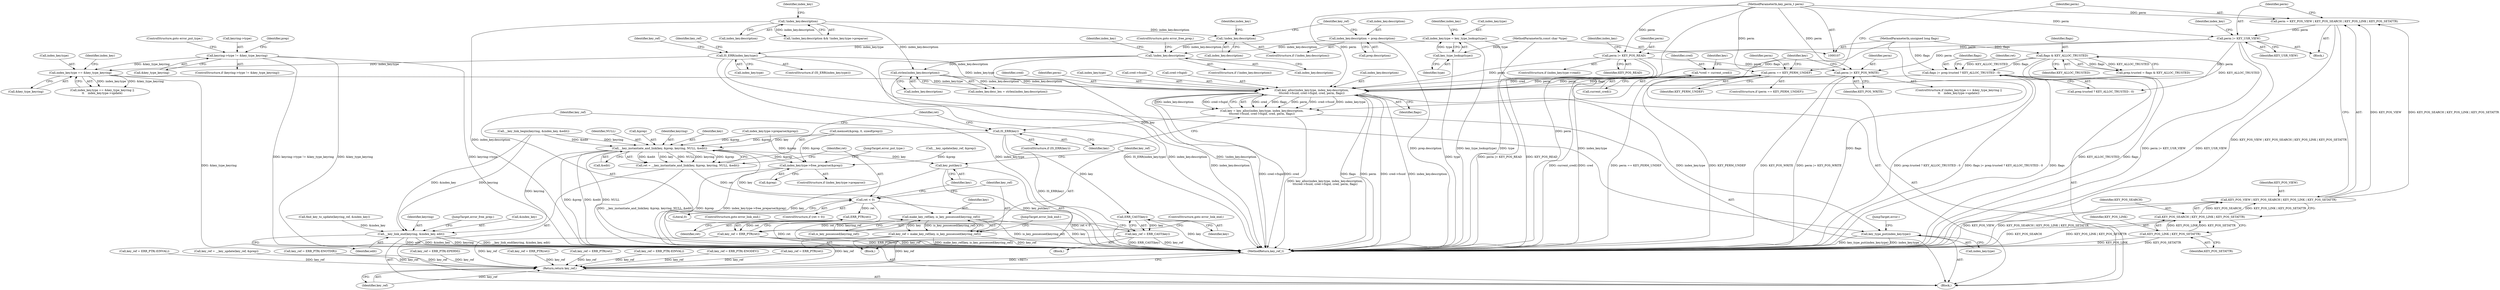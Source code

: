 digraph "0_linux_c06cfb08b88dfbe13be44a69ae2fdc3a7c902d81_2@pointer" {
"1000401" [label="(Call,key_alloc(index_key.type, index_key.description,\n\t\t\tcred->fsuid, cred->fsgid, cred, perm, flags))"];
"1000385" [label="(Call,index_key.type == &key_type_keyring)"];
"1000137" [label="(Call,IS_ERR(index_key.type))"];
"1000130" [label="(Call,index_key.type = key_type_lookup(type))"];
"1000134" [label="(Call,key_type_lookup(type))"];
"1000109" [label="(MethodParameterIn,const char *type)"];
"1000185" [label="(Call,keyring->type != &key_type_keyring)"];
"1000278" [label="(Call,strlen(index_key.description))"];
"1000269" [label="(Call,!index_key.description)"];
"1000252" [label="(Call,!index_key.description)"];
"1000162" [label="(Call,!index_key.description)"];
"1000256" [label="(Call,index_key.description = prep.description)"];
"1000120" [label="(Call,*cred = current_cred())"];
"1000396" [label="(Call,perm |= KEY_POS_WRITE)"];
"1000371" [label="(Call,perm |= KEY_USR_VIEW)"];
"1000362" [label="(Call,perm = KEY_POS_VIEW | KEY_POS_SEARCH | KEY_POS_LINK | KEY_POS_SETATTR)"];
"1000364" [label="(Call,KEY_POS_VIEW | KEY_POS_SEARCH | KEY_POS_LINK | KEY_POS_SETATTR)"];
"1000366" [label="(Call,KEY_POS_SEARCH | KEY_POS_LINK | KEY_POS_SETATTR)"];
"1000368" [label="(Call,KEY_POS_LINK | KEY_POS_SETATTR)"];
"1000113" [label="(MethodParameterIn,key_perm_t perm)"];
"1000380" [label="(Call,perm |= KEY_POS_READ)"];
"1000358" [label="(Call,perm == KEY_PERM_UNDEF)"];
"1000300" [label="(Call,flags |= prep.trusted ? KEY_ALLOC_TRUSTED : 0)"];
"1000221" [label="(Call,flags & KEY_ALLOC_TRUSTED)"];
"1000114" [label="(MethodParameterIn,unsigned long flags)"];
"1000399" [label="(Call,key = key_alloc(index_key.type, index_key.description,\n\t\t\tcred->fsuid, cred->fsgid, cred, perm, flags))"];
"1000418" [label="(Call,IS_ERR(key))"];
"1000423" [label="(Call,ERR_CAST(key))"];
"1000421" [label="(Call,key_ref = ERR_CAST(key))"];
"1000476" [label="(Return,return key_ref;)"];
"1000428" [label="(Call,__key_instantiate_and_link(key, &prep, keyring, NULL, &edit))"];
"1000426" [label="(Call,ret = __key_instantiate_and_link(key, &prep, keyring, NULL, &edit))"];
"1000437" [label="(Call,ret < 0)"];
"1000445" [label="(Call,ERR_PTR(ret))"];
"1000443" [label="(Call,key_ref = ERR_PTR(ret))"];
"1000441" [label="(Call,key_put(key))"];
"1000450" [label="(Call,make_key_ref(key, is_key_possessed(keyring_ref)))"];
"1000448" [label="(Call,key_ref = make_key_ref(key, is_key_possessed(keyring_ref)))"];
"1000455" [label="(Call,__key_link_end(keyring, &index_key, edit))"];
"1000467" [label="(Call,index_key.type->free_preparse(&prep))"];
"1000471" [label="(Call,key_type_put(index_key.type))"];
"1000251" [label="(ControlStructure,if (!index_key.description))"];
"1000363" [label="(Identifier,perm)"];
"1000114" [label="(MethodParameterIn,unsigned long flags)"];
"1000374" [label="(ControlStructure,if (index_key.type->read))"];
"1000386" [label="(Call,index_key.type)"];
"1000371" [label="(Call,perm |= KEY_USR_VIEW)"];
"1000131" [label="(Call,index_key.type)"];
"1000184" [label="(ControlStructure,if (keyring->type != &key_type_keyring))"];
"1000359" [label="(Identifier,perm)"];
"1000370" [label="(Identifier,KEY_POS_SETATTR)"];
"1000439" [label="(Literal,0)"];
"1000470" [label="(JumpTarget,error_put_type:)"];
"1000222" [label="(Identifier,flags)"];
"1000191" [label="(ControlStructure,goto error_put_type;)"];
"1000256" [label="(Call,index_key.description = prep.description)"];
"1000422" [label="(Identifier,key_ref)"];
"1000389" [label="(Call,&key_type_keyring)"];
"1000377" [label="(Identifier,index_key)"];
"1000393" [label="(Identifier,index_key)"];
"1000186" [label="(Call,keyring->type)"];
"1000437" [label="(Call,ret < 0)"];
"1000373" [label="(Identifier,KEY_USR_VIEW)"];
"1000274" [label="(Call,index_key.desc_len = strlen(index_key.description))"];
"1000428" [label="(Call,__key_instantiate_and_link(key, &prep, keyring, NULL, &edit))"];
"1000396" [label="(Call,perm |= KEY_POS_WRITE)"];
"1000258" [label="(Identifier,index_key)"];
"1000419" [label="(Identifier,key)"];
"1000416" [label="(Identifier,flags)"];
"1000252" [label="(Call,!index_key.description)"];
"1000130" [label="(Call,index_key.type = key_type_lookup(type))"];
"1000486" [label="(Call,__key_update(key_ref, &prep))"];
"1000309" [label="(Identifier,ret)"];
"1000380" [label="(Call,perm |= KEY_POS_READ)"];
"1000135" [label="(Identifier,type)"];
"1000357" [label="(ControlStructure,if (perm == KEY_PERM_UNDEF))"];
"1000451" [label="(Identifier,key)"];
"1000122" [label="(Call,current_cred())"];
"1000384" [label="(Call,index_key.type == &key_type_keyring ||\n\t\t    index_key.type->update)"];
"1000420" [label="(Block,)"];
"1000425" [label="(ControlStructure,goto error_link_end;)"];
"1000399" [label="(Call,key = key_alloc(index_key.type, index_key.description,\n\t\t\tcred->fsuid, cred->fsgid, cred, perm, flags))"];
"1000192" [label="(Call,memset(&prep, 0, sizeof(prep)))"];
"1000445" [label="(Call,ERR_PTR(ret))"];
"1000460" [label="(JumpTarget,error_free_prep:)"];
"1000421" [label="(Call,key_ref = ERR_CAST(key))"];
"1000263" [label="(Call,key_ref = ERR_PTR(-EINVAL))"];
"1000137" [label="(Call,IS_ERR(index_key.type))"];
"1000194" [label="(Identifier,prep)"];
"1000441" [label="(Call,key_put(key))"];
"1000362" [label="(Call,perm = KEY_POS_VIEW | KEY_POS_SEARCH | KEY_POS_LINK | KEY_POS_SETATTR)"];
"1000448" [label="(Call,key_ref = make_key_ref(key, is_key_possessed(keyring_ref)))"];
"1000484" [label="(Call,key_ref = __key_update(key_ref, &prep))"];
"1000270" [label="(Call,index_key.description)"];
"1000161" [label="(Call,!index_key.description && !index_key.type->preparse)"];
"1000143" [label="(Identifier,key_ref)"];
"1000385" [label="(Call,index_key.type == &key_type_keyring)"];
"1000408" [label="(Call,cred->fsuid)"];
"1000282" [label="(Call,key_ref = ERR_PTR(-EPERM))"];
"1000126" [label="(Identifier,key)"];
"1000454" [label="(JumpTarget,error_link_end:)"];
"1000476" [label="(Return,return key_ref;)"];
"1000457" [label="(Call,&index_key)"];
"1000438" [label="(Identifier,ret)"];
"1000411" [label="(Call,cred->fsgid)"];
"1000443" [label="(Call,key_ref = ERR_PTR(ret))"];
"1000424" [label="(Identifier,key)"];
"1000372" [label="(Identifier,perm)"];
"1000336" [label="(Call,key_ref = ERR_PTR(ret))"];
"1000434" [label="(Call,&edit)"];
"1000418" [label="(Call,IS_ERR(key))"];
"1000162" [label="(Call,!index_key.description)"];
"1000260" [label="(Call,prep.description)"];
"1000436" [label="(ControlStructure,if (ret < 0))"];
"1000397" [label="(Identifier,perm)"];
"1000417" [label="(ControlStructure,if (IS_ERR(key)))"];
"1000414" [label="(Identifier,cred)"];
"1000477" [label="(Identifier,key_ref)"];
"1000278" [label="(Call,strlen(index_key.description))"];
"1000269" [label="(Call,!index_key.description)"];
"1000300" [label="(Call,flags |= prep.trusted ? KEY_ALLOC_TRUSTED : 0)"];
"1000367" [label="(Identifier,KEY_POS_SEARCH)"];
"1000455" [label="(Call,__key_link_end(keyring, &index_key, edit))"];
"1000475" [label="(JumpTarget,error:)"];
"1000467" [label="(Call,index_key.type->free_preparse(&prep))"];
"1000369" [label="(Identifier,KEY_POS_LINK)"];
"1000302" [label="(Call,prep.trusted ? KEY_ALLOC_TRUSTED : 0)"];
"1000433" [label="(Identifier,NULL)"];
"1000121" [label="(Identifier,cred)"];
"1000382" [label="(Identifier,KEY_POS_READ)"];
"1000368" [label="(Call,KEY_POS_LINK | KEY_POS_SETATTR)"];
"1000350" [label="(Call,find_key_to_update(keyring_ref, &index_key))"];
"1000120" [label="(Call,*cred = current_cred())"];
"1000276" [label="(Identifier,index_key)"];
"1000310" [label="(Call,__key_link_begin(keyring, &index_key, &edit))"];
"1000185" [label="(Call,keyring->type != &key_type_keyring)"];
"1000361" [label="(Block,)"];
"1000358" [label="(Call,perm == KEY_PERM_UNDEF)"];
"1000149" [label="(Identifier,key_ref)"];
"1000142" [label="(Call,key_ref = ERR_PTR(-ENODEV))"];
"1000456" [label="(Identifier,keyring)"];
"1000401" [label="(Call,key_alloc(index_key.type, index_key.description,\n\t\t\tcred->fsuid, cred->fsgid, cred, perm, flags))"];
"1000423" [label="(Call,ERR_CAST(key))"];
"1000447" [label="(ControlStructure,goto error_link_end;)"];
"1000169" [label="(Identifier,index_key)"];
"1000134" [label="(Call,key_type_lookup(type))"];
"1000446" [label="(Identifier,ret)"];
"1000405" [label="(Call,index_key.description)"];
"1000398" [label="(Identifier,KEY_POS_WRITE)"];
"1000221" [label="(Call,flags & KEY_ALLOC_TRUSTED)"];
"1000472" [label="(Call,index_key.type)"];
"1000148" [label="(Call,key_ref = ERR_PTR(-EINVAL))"];
"1000268" [label="(ControlStructure,if (!index_key.description))"];
"1000238" [label="(Call,index_key.type->preparse(&prep))"];
"1000246" [label="(Call,key_ref = ERR_PTR(ret))"];
"1000415" [label="(Identifier,perm)"];
"1000387" [label="(Identifier,index_key)"];
"1000442" [label="(Identifier,key)"];
"1000139" [label="(Identifier,index_key)"];
"1000381" [label="(Identifier,perm)"];
"1000257" [label="(Call,index_key.description)"];
"1000113" [label="(MethodParameterIn,key_perm_t perm)"];
"1000136" [label="(ControlStructure,if (IS_ERR(index_key.type)))"];
"1000402" [label="(Call,index_key.type)"];
"1000273" [label="(ControlStructure,goto error_free_prep;)"];
"1000179" [label="(Call,key_ref = ERR_PTR(-ENOTDIR))"];
"1000301" [label="(Identifier,flags)"];
"1000279" [label="(Call,index_key.description)"];
"1000491" [label="(MethodReturn,key_ref_t)"];
"1000471" [label="(Call,key_type_put(index_key.type))"];
"1000163" [label="(Call,index_key.description)"];
"1000264" [label="(Identifier,key_ref)"];
"1000223" [label="(Identifier,KEY_ALLOC_TRUSTED)"];
"1000138" [label="(Call,index_key.type)"];
"1000450" [label="(Call,make_key_ref(key, is_key_possessed(keyring_ref)))"];
"1000383" [label="(ControlStructure,if (index_key.type == &key_type_keyring ||\n\t\t    index_key.type->update))"];
"1000468" [label="(Call,&prep)"];
"1000364" [label="(Call,KEY_POS_VIEW | KEY_POS_SEARCH | KEY_POS_LINK | KEY_POS_SETATTR)"];
"1000360" [label="(Identifier,KEY_PERM_UNDEF)"];
"1000461" [label="(ControlStructure,if (index_key.type->preparse))"];
"1000444" [label="(Identifier,key_ref)"];
"1000253" [label="(Call,index_key.description)"];
"1000452" [label="(Call,is_key_possessed(keyring_ref))"];
"1000366" [label="(Call,KEY_POS_SEARCH | KEY_POS_LINK | KEY_POS_SETATTR)"];
"1000427" [label="(Identifier,ret)"];
"1000109" [label="(MethodParameterIn,const char *type)"];
"1000400" [label="(Identifier,key)"];
"1000321" [label="(Call,key_ref = ERR_PTR(ret))"];
"1000365" [label="(Identifier,KEY_POS_VIEW)"];
"1000440" [label="(Block,)"];
"1000426" [label="(Call,ret = __key_instantiate_and_link(key, &prep, keyring, NULL, &edit))"];
"1000115" [label="(Block,)"];
"1000430" [label="(Call,&prep)"];
"1000189" [label="(Call,&key_type_keyring)"];
"1000217" [label="(Call,prep.trusted = flags & KEY_ALLOC_TRUSTED)"];
"1000449" [label="(Identifier,key_ref)"];
"1000459" [label="(Identifier,edit)"];
"1000432" [label="(Identifier,keyring)"];
"1000429" [label="(Identifier,key)"];
"1000401" -> "1000399"  [label="AST: "];
"1000401" -> "1000416"  [label="CFG: "];
"1000402" -> "1000401"  [label="AST: "];
"1000405" -> "1000401"  [label="AST: "];
"1000408" -> "1000401"  [label="AST: "];
"1000411" -> "1000401"  [label="AST: "];
"1000414" -> "1000401"  [label="AST: "];
"1000415" -> "1000401"  [label="AST: "];
"1000416" -> "1000401"  [label="AST: "];
"1000399" -> "1000401"  [label="CFG: "];
"1000401" -> "1000491"  [label="DDG: index_key.description"];
"1000401" -> "1000491"  [label="DDG: cred->fsgid"];
"1000401" -> "1000491"  [label="DDG: cred->fsuid"];
"1000401" -> "1000491"  [label="DDG: cred"];
"1000401" -> "1000491"  [label="DDG: flags"];
"1000401" -> "1000491"  [label="DDG: perm"];
"1000401" -> "1000399"  [label="DDG: cred"];
"1000401" -> "1000399"  [label="DDG: flags"];
"1000401" -> "1000399"  [label="DDG: perm"];
"1000401" -> "1000399"  [label="DDG: cred->fsuid"];
"1000401" -> "1000399"  [label="DDG: index_key.type"];
"1000401" -> "1000399"  [label="DDG: index_key.description"];
"1000401" -> "1000399"  [label="DDG: cred->fsgid"];
"1000385" -> "1000401"  [label="DDG: index_key.type"];
"1000137" -> "1000401"  [label="DDG: index_key.type"];
"1000278" -> "1000401"  [label="DDG: index_key.description"];
"1000120" -> "1000401"  [label="DDG: cred"];
"1000396" -> "1000401"  [label="DDG: perm"];
"1000371" -> "1000401"  [label="DDG: perm"];
"1000380" -> "1000401"  [label="DDG: perm"];
"1000358" -> "1000401"  [label="DDG: perm"];
"1000113" -> "1000401"  [label="DDG: perm"];
"1000300" -> "1000401"  [label="DDG: flags"];
"1000114" -> "1000401"  [label="DDG: flags"];
"1000401" -> "1000471"  [label="DDG: index_key.type"];
"1000385" -> "1000384"  [label="AST: "];
"1000385" -> "1000389"  [label="CFG: "];
"1000386" -> "1000385"  [label="AST: "];
"1000389" -> "1000385"  [label="AST: "];
"1000393" -> "1000385"  [label="CFG: "];
"1000384" -> "1000385"  [label="CFG: "];
"1000385" -> "1000491"  [label="DDG: &key_type_keyring"];
"1000385" -> "1000384"  [label="DDG: index_key.type"];
"1000385" -> "1000384"  [label="DDG: &key_type_keyring"];
"1000137" -> "1000385"  [label="DDG: index_key.type"];
"1000185" -> "1000385"  [label="DDG: &key_type_keyring"];
"1000137" -> "1000136"  [label="AST: "];
"1000137" -> "1000138"  [label="CFG: "];
"1000138" -> "1000137"  [label="AST: "];
"1000143" -> "1000137"  [label="CFG: "];
"1000149" -> "1000137"  [label="CFG: "];
"1000137" -> "1000491"  [label="DDG: index_key.type"];
"1000137" -> "1000491"  [label="DDG: IS_ERR(index_key.type)"];
"1000130" -> "1000137"  [label="DDG: index_key.type"];
"1000137" -> "1000471"  [label="DDG: index_key.type"];
"1000130" -> "1000115"  [label="AST: "];
"1000130" -> "1000134"  [label="CFG: "];
"1000131" -> "1000130"  [label="AST: "];
"1000134" -> "1000130"  [label="AST: "];
"1000139" -> "1000130"  [label="CFG: "];
"1000130" -> "1000491"  [label="DDG: key_type_lookup(type)"];
"1000134" -> "1000130"  [label="DDG: type"];
"1000134" -> "1000135"  [label="CFG: "];
"1000135" -> "1000134"  [label="AST: "];
"1000134" -> "1000491"  [label="DDG: type"];
"1000109" -> "1000134"  [label="DDG: type"];
"1000109" -> "1000107"  [label="AST: "];
"1000109" -> "1000491"  [label="DDG: type"];
"1000185" -> "1000184"  [label="AST: "];
"1000185" -> "1000189"  [label="CFG: "];
"1000186" -> "1000185"  [label="AST: "];
"1000189" -> "1000185"  [label="AST: "];
"1000191" -> "1000185"  [label="CFG: "];
"1000194" -> "1000185"  [label="CFG: "];
"1000185" -> "1000491"  [label="DDG: keyring->type"];
"1000185" -> "1000491"  [label="DDG: keyring->type != &key_type_keyring"];
"1000185" -> "1000491"  [label="DDG: &key_type_keyring"];
"1000278" -> "1000274"  [label="AST: "];
"1000278" -> "1000279"  [label="CFG: "];
"1000279" -> "1000278"  [label="AST: "];
"1000274" -> "1000278"  [label="CFG: "];
"1000278" -> "1000491"  [label="DDG: index_key.description"];
"1000278" -> "1000274"  [label="DDG: index_key.description"];
"1000269" -> "1000278"  [label="DDG: index_key.description"];
"1000162" -> "1000278"  [label="DDG: index_key.description"];
"1000269" -> "1000268"  [label="AST: "];
"1000269" -> "1000270"  [label="CFG: "];
"1000270" -> "1000269"  [label="AST: "];
"1000273" -> "1000269"  [label="CFG: "];
"1000276" -> "1000269"  [label="CFG: "];
"1000269" -> "1000491"  [label="DDG: !index_key.description"];
"1000269" -> "1000491"  [label="DDG: index_key.description"];
"1000252" -> "1000269"  [label="DDG: index_key.description"];
"1000256" -> "1000269"  [label="DDG: index_key.description"];
"1000252" -> "1000251"  [label="AST: "];
"1000252" -> "1000253"  [label="CFG: "];
"1000253" -> "1000252"  [label="AST: "];
"1000258" -> "1000252"  [label="CFG: "];
"1000264" -> "1000252"  [label="CFG: "];
"1000162" -> "1000252"  [label="DDG: index_key.description"];
"1000162" -> "1000161"  [label="AST: "];
"1000162" -> "1000163"  [label="CFG: "];
"1000163" -> "1000162"  [label="AST: "];
"1000169" -> "1000162"  [label="CFG: "];
"1000161" -> "1000162"  [label="CFG: "];
"1000162" -> "1000491"  [label="DDG: index_key.description"];
"1000162" -> "1000161"  [label="DDG: index_key.description"];
"1000256" -> "1000251"  [label="AST: "];
"1000256" -> "1000260"  [label="CFG: "];
"1000257" -> "1000256"  [label="AST: "];
"1000260" -> "1000256"  [label="AST: "];
"1000264" -> "1000256"  [label="CFG: "];
"1000256" -> "1000491"  [label="DDG: prep.description"];
"1000120" -> "1000115"  [label="AST: "];
"1000120" -> "1000122"  [label="CFG: "];
"1000121" -> "1000120"  [label="AST: "];
"1000122" -> "1000120"  [label="AST: "];
"1000126" -> "1000120"  [label="CFG: "];
"1000120" -> "1000491"  [label="DDG: cred"];
"1000120" -> "1000491"  [label="DDG: current_cred()"];
"1000396" -> "1000383"  [label="AST: "];
"1000396" -> "1000398"  [label="CFG: "];
"1000397" -> "1000396"  [label="AST: "];
"1000398" -> "1000396"  [label="AST: "];
"1000400" -> "1000396"  [label="CFG: "];
"1000396" -> "1000491"  [label="DDG: perm |= KEY_POS_WRITE"];
"1000396" -> "1000491"  [label="DDG: KEY_POS_WRITE"];
"1000371" -> "1000396"  [label="DDG: perm"];
"1000380" -> "1000396"  [label="DDG: perm"];
"1000113" -> "1000396"  [label="DDG: perm"];
"1000371" -> "1000361"  [label="AST: "];
"1000371" -> "1000373"  [label="CFG: "];
"1000372" -> "1000371"  [label="AST: "];
"1000373" -> "1000371"  [label="AST: "];
"1000377" -> "1000371"  [label="CFG: "];
"1000371" -> "1000491"  [label="DDG: KEY_USR_VIEW"];
"1000371" -> "1000491"  [label="DDG: perm |= KEY_USR_VIEW"];
"1000362" -> "1000371"  [label="DDG: perm"];
"1000113" -> "1000371"  [label="DDG: perm"];
"1000371" -> "1000380"  [label="DDG: perm"];
"1000362" -> "1000361"  [label="AST: "];
"1000362" -> "1000364"  [label="CFG: "];
"1000363" -> "1000362"  [label="AST: "];
"1000364" -> "1000362"  [label="AST: "];
"1000372" -> "1000362"  [label="CFG: "];
"1000362" -> "1000491"  [label="DDG: KEY_POS_VIEW | KEY_POS_SEARCH | KEY_POS_LINK | KEY_POS_SETATTR"];
"1000364" -> "1000362"  [label="DDG: KEY_POS_VIEW"];
"1000364" -> "1000362"  [label="DDG: KEY_POS_SEARCH | KEY_POS_LINK | KEY_POS_SETATTR"];
"1000113" -> "1000362"  [label="DDG: perm"];
"1000364" -> "1000366"  [label="CFG: "];
"1000365" -> "1000364"  [label="AST: "];
"1000366" -> "1000364"  [label="AST: "];
"1000364" -> "1000491"  [label="DDG: KEY_POS_VIEW"];
"1000364" -> "1000491"  [label="DDG: KEY_POS_SEARCH | KEY_POS_LINK | KEY_POS_SETATTR"];
"1000366" -> "1000364"  [label="DDG: KEY_POS_SEARCH"];
"1000366" -> "1000364"  [label="DDG: KEY_POS_LINK | KEY_POS_SETATTR"];
"1000366" -> "1000368"  [label="CFG: "];
"1000367" -> "1000366"  [label="AST: "];
"1000368" -> "1000366"  [label="AST: "];
"1000366" -> "1000491"  [label="DDG: KEY_POS_LINK | KEY_POS_SETATTR"];
"1000366" -> "1000491"  [label="DDG: KEY_POS_SEARCH"];
"1000368" -> "1000366"  [label="DDG: KEY_POS_LINK"];
"1000368" -> "1000366"  [label="DDG: KEY_POS_SETATTR"];
"1000368" -> "1000370"  [label="CFG: "];
"1000369" -> "1000368"  [label="AST: "];
"1000370" -> "1000368"  [label="AST: "];
"1000368" -> "1000491"  [label="DDG: KEY_POS_LINK"];
"1000368" -> "1000491"  [label="DDG: KEY_POS_SETATTR"];
"1000113" -> "1000107"  [label="AST: "];
"1000113" -> "1000491"  [label="DDG: perm"];
"1000113" -> "1000358"  [label="DDG: perm"];
"1000113" -> "1000380"  [label="DDG: perm"];
"1000380" -> "1000374"  [label="AST: "];
"1000380" -> "1000382"  [label="CFG: "];
"1000381" -> "1000380"  [label="AST: "];
"1000382" -> "1000380"  [label="AST: "];
"1000387" -> "1000380"  [label="CFG: "];
"1000380" -> "1000491"  [label="DDG: perm |= KEY_POS_READ"];
"1000380" -> "1000491"  [label="DDG: KEY_POS_READ"];
"1000358" -> "1000357"  [label="AST: "];
"1000358" -> "1000360"  [label="CFG: "];
"1000359" -> "1000358"  [label="AST: "];
"1000360" -> "1000358"  [label="AST: "];
"1000363" -> "1000358"  [label="CFG: "];
"1000400" -> "1000358"  [label="CFG: "];
"1000358" -> "1000491"  [label="DDG: perm == KEY_PERM_UNDEF"];
"1000358" -> "1000491"  [label="DDG: KEY_PERM_UNDEF"];
"1000300" -> "1000115"  [label="AST: "];
"1000300" -> "1000302"  [label="CFG: "];
"1000301" -> "1000300"  [label="AST: "];
"1000302" -> "1000300"  [label="AST: "];
"1000309" -> "1000300"  [label="CFG: "];
"1000300" -> "1000491"  [label="DDG: flags"];
"1000300" -> "1000491"  [label="DDG: prep.trusted ? KEY_ALLOC_TRUSTED : 0"];
"1000300" -> "1000491"  [label="DDG: flags |= prep.trusted ? KEY_ALLOC_TRUSTED : 0"];
"1000221" -> "1000300"  [label="DDG: flags"];
"1000221" -> "1000300"  [label="DDG: KEY_ALLOC_TRUSTED"];
"1000114" -> "1000300"  [label="DDG: flags"];
"1000221" -> "1000217"  [label="AST: "];
"1000221" -> "1000223"  [label="CFG: "];
"1000222" -> "1000221"  [label="AST: "];
"1000223" -> "1000221"  [label="AST: "];
"1000217" -> "1000221"  [label="CFG: "];
"1000221" -> "1000491"  [label="DDG: KEY_ALLOC_TRUSTED"];
"1000221" -> "1000491"  [label="DDG: flags"];
"1000221" -> "1000217"  [label="DDG: flags"];
"1000221" -> "1000217"  [label="DDG: KEY_ALLOC_TRUSTED"];
"1000114" -> "1000221"  [label="DDG: flags"];
"1000221" -> "1000302"  [label="DDG: KEY_ALLOC_TRUSTED"];
"1000114" -> "1000107"  [label="AST: "];
"1000114" -> "1000491"  [label="DDG: flags"];
"1000399" -> "1000115"  [label="AST: "];
"1000400" -> "1000399"  [label="AST: "];
"1000419" -> "1000399"  [label="CFG: "];
"1000399" -> "1000491"  [label="DDG: key_alloc(index_key.type, index_key.description,\n\t\t\tcred->fsuid, cred->fsgid, cred, perm, flags)"];
"1000399" -> "1000418"  [label="DDG: key"];
"1000418" -> "1000417"  [label="AST: "];
"1000418" -> "1000419"  [label="CFG: "];
"1000419" -> "1000418"  [label="AST: "];
"1000422" -> "1000418"  [label="CFG: "];
"1000427" -> "1000418"  [label="CFG: "];
"1000418" -> "1000491"  [label="DDG: IS_ERR(key)"];
"1000418" -> "1000423"  [label="DDG: key"];
"1000418" -> "1000428"  [label="DDG: key"];
"1000423" -> "1000421"  [label="AST: "];
"1000423" -> "1000424"  [label="CFG: "];
"1000424" -> "1000423"  [label="AST: "];
"1000421" -> "1000423"  [label="CFG: "];
"1000423" -> "1000491"  [label="DDG: key"];
"1000423" -> "1000421"  [label="DDG: key"];
"1000421" -> "1000420"  [label="AST: "];
"1000422" -> "1000421"  [label="AST: "];
"1000425" -> "1000421"  [label="CFG: "];
"1000421" -> "1000491"  [label="DDG: ERR_CAST(key)"];
"1000421" -> "1000491"  [label="DDG: key_ref"];
"1000421" -> "1000476"  [label="DDG: key_ref"];
"1000476" -> "1000115"  [label="AST: "];
"1000476" -> "1000477"  [label="CFG: "];
"1000477" -> "1000476"  [label="AST: "];
"1000491" -> "1000476"  [label="CFG: "];
"1000476" -> "1000491"  [label="DDG: <RET>"];
"1000477" -> "1000476"  [label="DDG: key_ref"];
"1000321" -> "1000476"  [label="DDG: key_ref"];
"1000142" -> "1000476"  [label="DDG: key_ref"];
"1000282" -> "1000476"  [label="DDG: key_ref"];
"1000336" -> "1000476"  [label="DDG: key_ref"];
"1000263" -> "1000476"  [label="DDG: key_ref"];
"1000179" -> "1000476"  [label="DDG: key_ref"];
"1000448" -> "1000476"  [label="DDG: key_ref"];
"1000148" -> "1000476"  [label="DDG: key_ref"];
"1000484" -> "1000476"  [label="DDG: key_ref"];
"1000443" -> "1000476"  [label="DDG: key_ref"];
"1000246" -> "1000476"  [label="DDG: key_ref"];
"1000428" -> "1000426"  [label="AST: "];
"1000428" -> "1000434"  [label="CFG: "];
"1000429" -> "1000428"  [label="AST: "];
"1000430" -> "1000428"  [label="AST: "];
"1000432" -> "1000428"  [label="AST: "];
"1000433" -> "1000428"  [label="AST: "];
"1000434" -> "1000428"  [label="AST: "];
"1000426" -> "1000428"  [label="CFG: "];
"1000428" -> "1000491"  [label="DDG: &edit"];
"1000428" -> "1000491"  [label="DDG: NULL"];
"1000428" -> "1000491"  [label="DDG: &prep"];
"1000428" -> "1000426"  [label="DDG: &edit"];
"1000428" -> "1000426"  [label="DDG: key"];
"1000428" -> "1000426"  [label="DDG: NULL"];
"1000428" -> "1000426"  [label="DDG: keyring"];
"1000428" -> "1000426"  [label="DDG: &prep"];
"1000238" -> "1000428"  [label="DDG: &prep"];
"1000192" -> "1000428"  [label="DDG: &prep"];
"1000310" -> "1000428"  [label="DDG: keyring"];
"1000310" -> "1000428"  [label="DDG: &edit"];
"1000428" -> "1000441"  [label="DDG: key"];
"1000428" -> "1000450"  [label="DDG: key"];
"1000428" -> "1000455"  [label="DDG: keyring"];
"1000428" -> "1000467"  [label="DDG: &prep"];
"1000426" -> "1000115"  [label="AST: "];
"1000427" -> "1000426"  [label="AST: "];
"1000438" -> "1000426"  [label="CFG: "];
"1000426" -> "1000491"  [label="DDG: __key_instantiate_and_link(key, &prep, keyring, NULL, &edit)"];
"1000426" -> "1000437"  [label="DDG: ret"];
"1000437" -> "1000436"  [label="AST: "];
"1000437" -> "1000439"  [label="CFG: "];
"1000438" -> "1000437"  [label="AST: "];
"1000439" -> "1000437"  [label="AST: "];
"1000442" -> "1000437"  [label="CFG: "];
"1000449" -> "1000437"  [label="CFG: "];
"1000437" -> "1000491"  [label="DDG: ret < 0"];
"1000437" -> "1000491"  [label="DDG: ret"];
"1000437" -> "1000445"  [label="DDG: ret"];
"1000445" -> "1000443"  [label="AST: "];
"1000445" -> "1000446"  [label="CFG: "];
"1000446" -> "1000445"  [label="AST: "];
"1000443" -> "1000445"  [label="CFG: "];
"1000445" -> "1000491"  [label="DDG: ret"];
"1000445" -> "1000443"  [label="DDG: ret"];
"1000443" -> "1000440"  [label="AST: "];
"1000444" -> "1000443"  [label="AST: "];
"1000447" -> "1000443"  [label="CFG: "];
"1000443" -> "1000491"  [label="DDG: ERR_PTR(ret)"];
"1000443" -> "1000491"  [label="DDG: key_ref"];
"1000441" -> "1000440"  [label="AST: "];
"1000441" -> "1000442"  [label="CFG: "];
"1000442" -> "1000441"  [label="AST: "];
"1000444" -> "1000441"  [label="CFG: "];
"1000441" -> "1000491"  [label="DDG: key"];
"1000441" -> "1000491"  [label="DDG: key_put(key)"];
"1000450" -> "1000448"  [label="AST: "];
"1000450" -> "1000452"  [label="CFG: "];
"1000451" -> "1000450"  [label="AST: "];
"1000452" -> "1000450"  [label="AST: "];
"1000448" -> "1000450"  [label="CFG: "];
"1000450" -> "1000491"  [label="DDG: is_key_possessed(keyring_ref)"];
"1000450" -> "1000491"  [label="DDG: key"];
"1000450" -> "1000448"  [label="DDG: key"];
"1000450" -> "1000448"  [label="DDG: is_key_possessed(keyring_ref)"];
"1000452" -> "1000450"  [label="DDG: keyring_ref"];
"1000448" -> "1000115"  [label="AST: "];
"1000449" -> "1000448"  [label="AST: "];
"1000454" -> "1000448"  [label="CFG: "];
"1000448" -> "1000491"  [label="DDG: make_key_ref(key, is_key_possessed(keyring_ref))"];
"1000448" -> "1000491"  [label="DDG: key_ref"];
"1000455" -> "1000115"  [label="AST: "];
"1000455" -> "1000459"  [label="CFG: "];
"1000456" -> "1000455"  [label="AST: "];
"1000457" -> "1000455"  [label="AST: "];
"1000459" -> "1000455"  [label="AST: "];
"1000460" -> "1000455"  [label="CFG: "];
"1000455" -> "1000491"  [label="DDG: __key_link_end(keyring, &index_key, edit)"];
"1000455" -> "1000491"  [label="DDG: edit"];
"1000455" -> "1000491"  [label="DDG: &index_key"];
"1000455" -> "1000491"  [label="DDG: keyring"];
"1000310" -> "1000455"  [label="DDG: keyring"];
"1000310" -> "1000455"  [label="DDG: &index_key"];
"1000350" -> "1000455"  [label="DDG: &index_key"];
"1000467" -> "1000461"  [label="AST: "];
"1000467" -> "1000468"  [label="CFG: "];
"1000468" -> "1000467"  [label="AST: "];
"1000470" -> "1000467"  [label="CFG: "];
"1000467" -> "1000491"  [label="DDG: index_key.type->free_preparse(&prep)"];
"1000467" -> "1000491"  [label="DDG: &prep"];
"1000238" -> "1000467"  [label="DDG: &prep"];
"1000486" -> "1000467"  [label="DDG: &prep"];
"1000192" -> "1000467"  [label="DDG: &prep"];
"1000471" -> "1000115"  [label="AST: "];
"1000471" -> "1000472"  [label="CFG: "];
"1000472" -> "1000471"  [label="AST: "];
"1000475" -> "1000471"  [label="CFG: "];
"1000471" -> "1000491"  [label="DDG: index_key.type"];
"1000471" -> "1000491"  [label="DDG: key_type_put(index_key.type)"];
}
